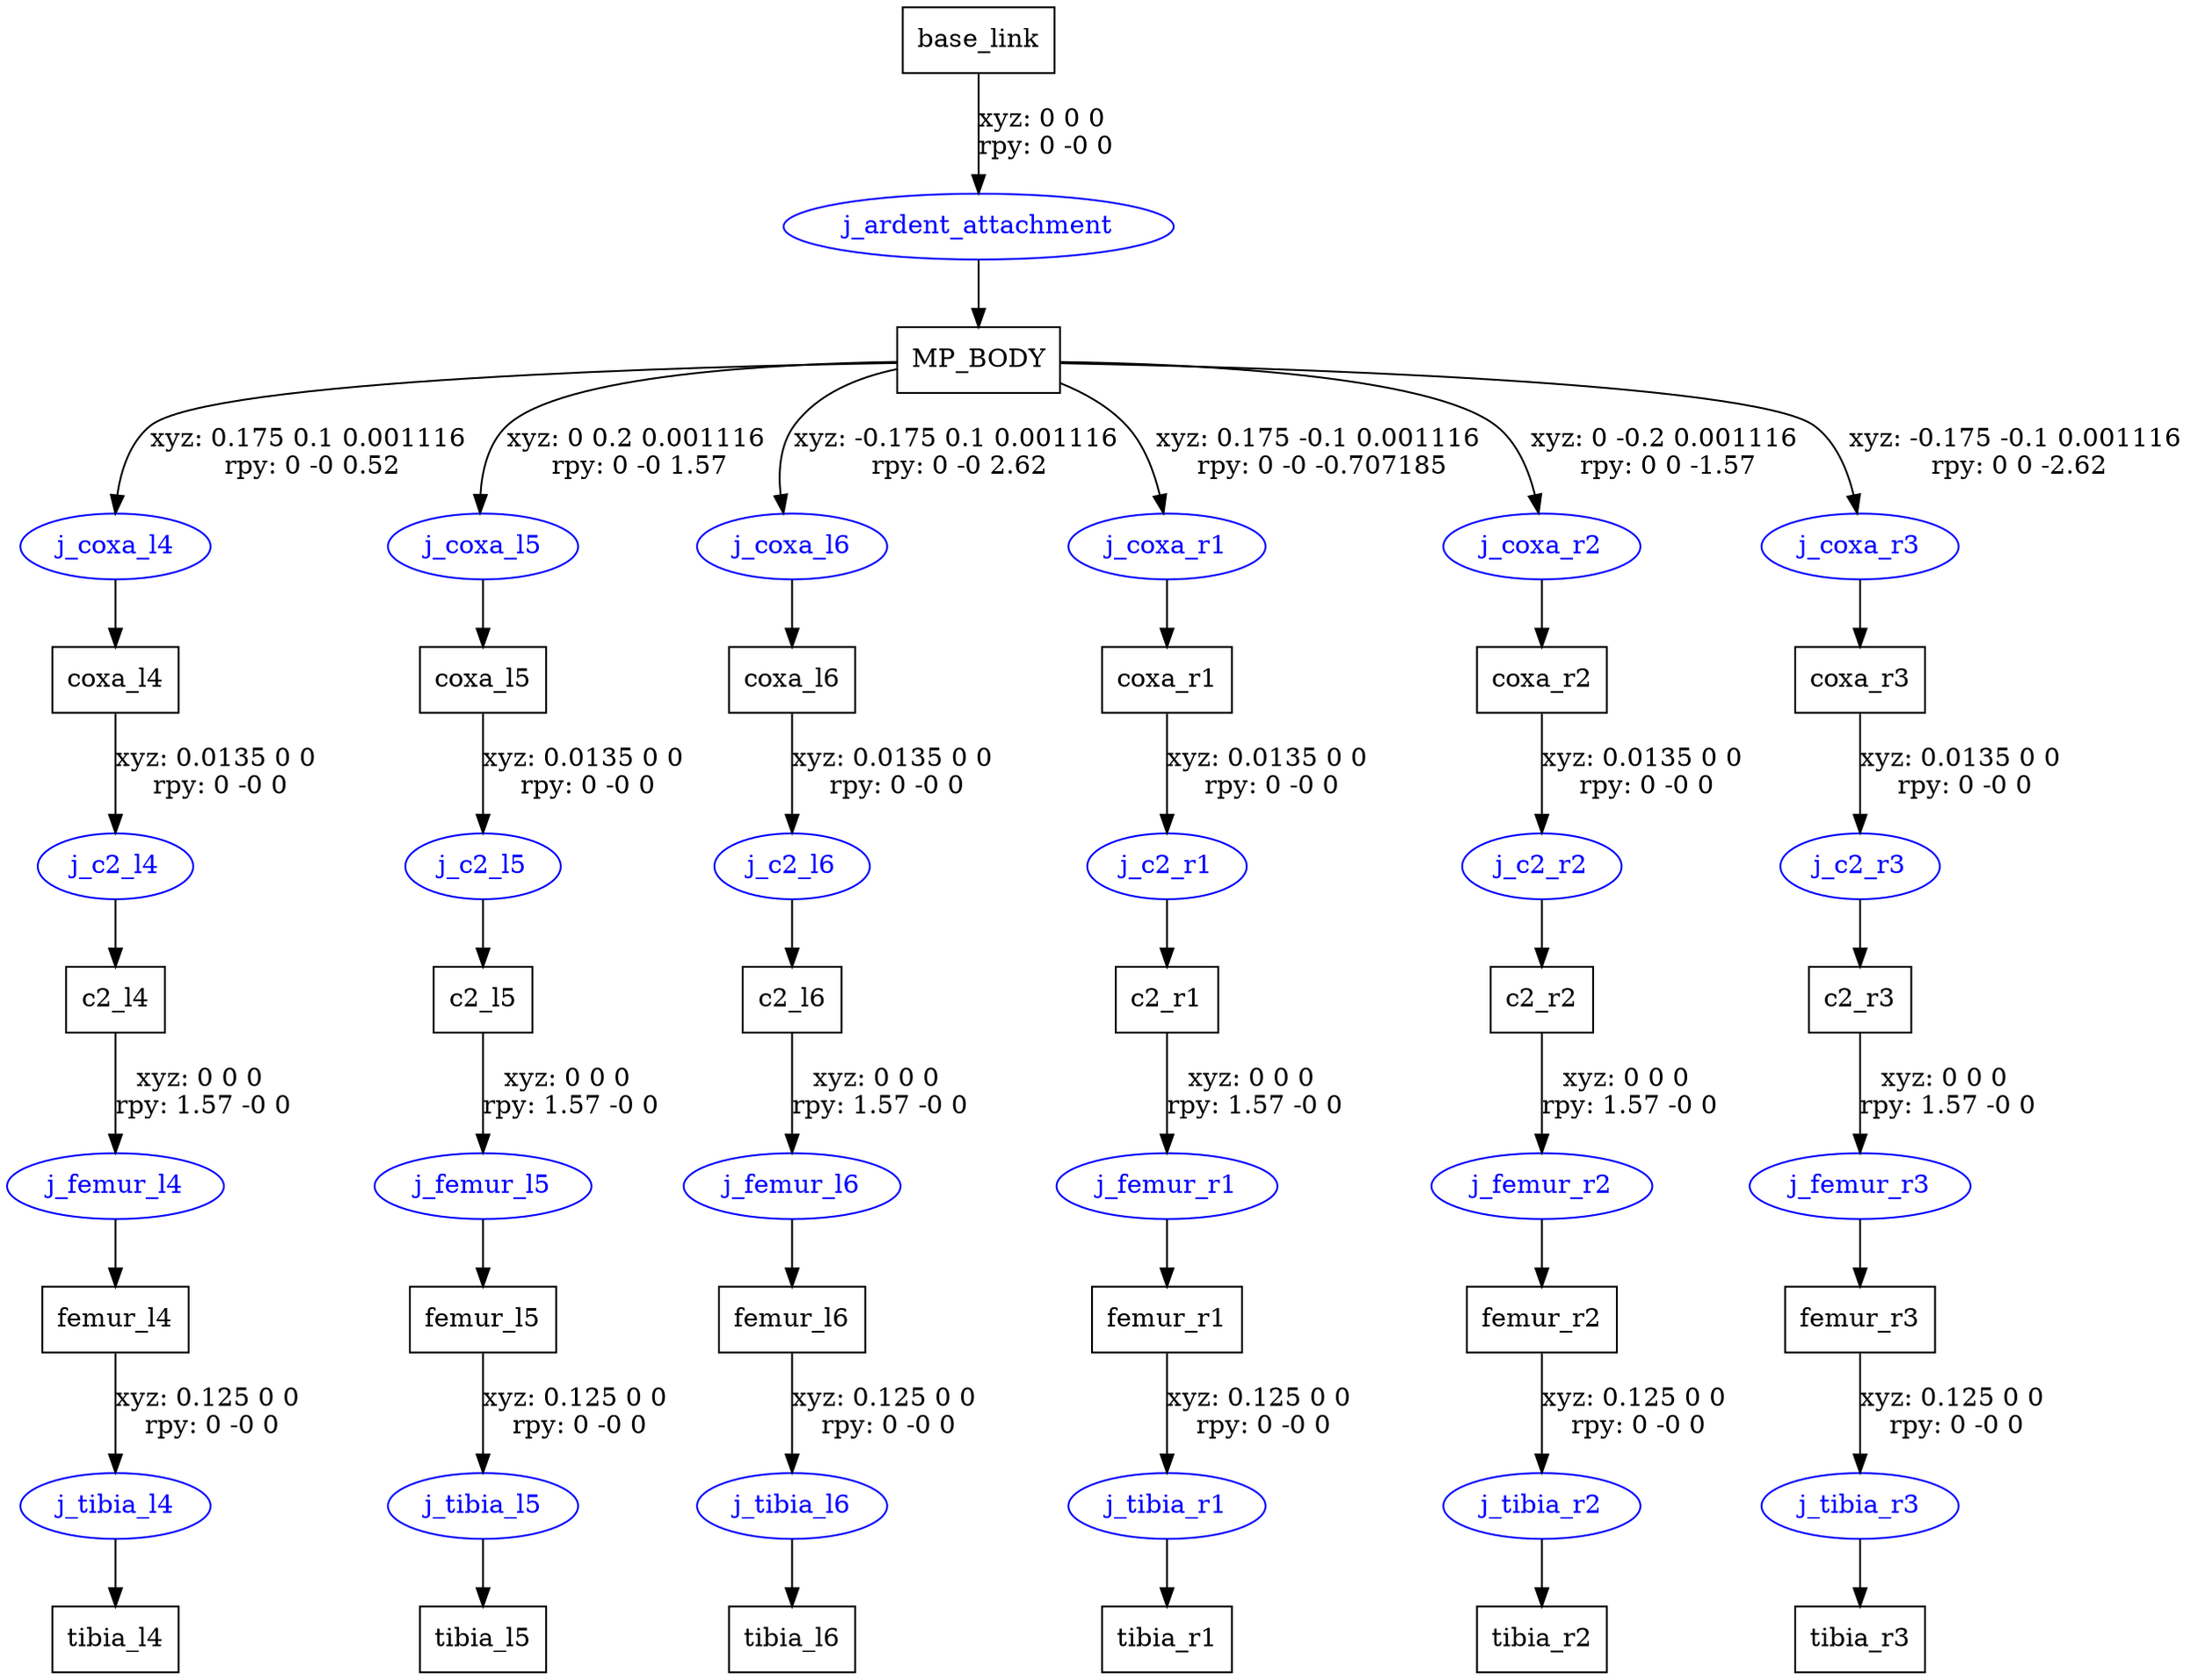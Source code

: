 digraph G {
node [shape=box];
"base_link" [label="base_link"];
"MP_BODY" [label="MP_BODY"];
"coxa_l4" [label="coxa_l4"];
"c2_l4" [label="c2_l4"];
"femur_l4" [label="femur_l4"];
"tibia_l4" [label="tibia_l4"];
"coxa_l5" [label="coxa_l5"];
"c2_l5" [label="c2_l5"];
"femur_l5" [label="femur_l5"];
"tibia_l5" [label="tibia_l5"];
"coxa_l6" [label="coxa_l6"];
"c2_l6" [label="c2_l6"];
"femur_l6" [label="femur_l6"];
"tibia_l6" [label="tibia_l6"];
"coxa_r1" [label="coxa_r1"];
"c2_r1" [label="c2_r1"];
"femur_r1" [label="femur_r1"];
"tibia_r1" [label="tibia_r1"];
"coxa_r2" [label="coxa_r2"];
"c2_r2" [label="c2_r2"];
"femur_r2" [label="femur_r2"];
"tibia_r2" [label="tibia_r2"];
"coxa_r3" [label="coxa_r3"];
"c2_r3" [label="c2_r3"];
"femur_r3" [label="femur_r3"];
"tibia_r3" [label="tibia_r3"];
node [shape=ellipse, color=blue, fontcolor=blue];
"base_link" -> "j_ardent_attachment" [label="xyz: 0 0 0 \nrpy: 0 -0 0"]
"j_ardent_attachment" -> "MP_BODY"
"MP_BODY" -> "j_coxa_l4" [label="xyz: 0.175 0.1 0.001116 \nrpy: 0 -0 0.52"]
"j_coxa_l4" -> "coxa_l4"
"coxa_l4" -> "j_c2_l4" [label="xyz: 0.0135 0 0 \nrpy: 0 -0 0"]
"j_c2_l4" -> "c2_l4"
"c2_l4" -> "j_femur_l4" [label="xyz: 0 0 0 \nrpy: 1.57 -0 0"]
"j_femur_l4" -> "femur_l4"
"femur_l4" -> "j_tibia_l4" [label="xyz: 0.125 0 0 \nrpy: 0 -0 0"]
"j_tibia_l4" -> "tibia_l4"
"MP_BODY" -> "j_coxa_l5" [label="xyz: 0 0.2 0.001116 \nrpy: 0 -0 1.57"]
"j_coxa_l5" -> "coxa_l5"
"coxa_l5" -> "j_c2_l5" [label="xyz: 0.0135 0 0 \nrpy: 0 -0 0"]
"j_c2_l5" -> "c2_l5"
"c2_l5" -> "j_femur_l5" [label="xyz: 0 0 0 \nrpy: 1.57 -0 0"]
"j_femur_l5" -> "femur_l5"
"femur_l5" -> "j_tibia_l5" [label="xyz: 0.125 0 0 \nrpy: 0 -0 0"]
"j_tibia_l5" -> "tibia_l5"
"MP_BODY" -> "j_coxa_l6" [label="xyz: -0.175 0.1 0.001116 \nrpy: 0 -0 2.62"]
"j_coxa_l6" -> "coxa_l6"
"coxa_l6" -> "j_c2_l6" [label="xyz: 0.0135 0 0 \nrpy: 0 -0 0"]
"j_c2_l6" -> "c2_l6"
"c2_l6" -> "j_femur_l6" [label="xyz: 0 0 0 \nrpy: 1.57 -0 0"]
"j_femur_l6" -> "femur_l6"
"femur_l6" -> "j_tibia_l6" [label="xyz: 0.125 0 0 \nrpy: 0 -0 0"]
"j_tibia_l6" -> "tibia_l6"
"MP_BODY" -> "j_coxa_r1" [label="xyz: 0.175 -0.1 0.001116 \nrpy: 0 -0 -0.707185"]
"j_coxa_r1" -> "coxa_r1"
"coxa_r1" -> "j_c2_r1" [label="xyz: 0.0135 0 0 \nrpy: 0 -0 0"]
"j_c2_r1" -> "c2_r1"
"c2_r1" -> "j_femur_r1" [label="xyz: 0 0 0 \nrpy: 1.57 -0 0"]
"j_femur_r1" -> "femur_r1"
"femur_r1" -> "j_tibia_r1" [label="xyz: 0.125 0 0 \nrpy: 0 -0 0"]
"j_tibia_r1" -> "tibia_r1"
"MP_BODY" -> "j_coxa_r2" [label="xyz: 0 -0.2 0.001116 \nrpy: 0 0 -1.57"]
"j_coxa_r2" -> "coxa_r2"
"coxa_r2" -> "j_c2_r2" [label="xyz: 0.0135 0 0 \nrpy: 0 -0 0"]
"j_c2_r2" -> "c2_r2"
"c2_r2" -> "j_femur_r2" [label="xyz: 0 0 0 \nrpy: 1.57 -0 0"]
"j_femur_r2" -> "femur_r2"
"femur_r2" -> "j_tibia_r2" [label="xyz: 0.125 0 0 \nrpy: 0 -0 0"]
"j_tibia_r2" -> "tibia_r2"
"MP_BODY" -> "j_coxa_r3" [label="xyz: -0.175 -0.1 0.001116 \nrpy: 0 0 -2.62"]
"j_coxa_r3" -> "coxa_r3"
"coxa_r3" -> "j_c2_r3" [label="xyz: 0.0135 0 0 \nrpy: 0 -0 0"]
"j_c2_r3" -> "c2_r3"
"c2_r3" -> "j_femur_r3" [label="xyz: 0 0 0 \nrpy: 1.57 -0 0"]
"j_femur_r3" -> "femur_r3"
"femur_r3" -> "j_tibia_r3" [label="xyz: 0.125 0 0 \nrpy: 0 -0 0"]
"j_tibia_r3" -> "tibia_r3"
}
